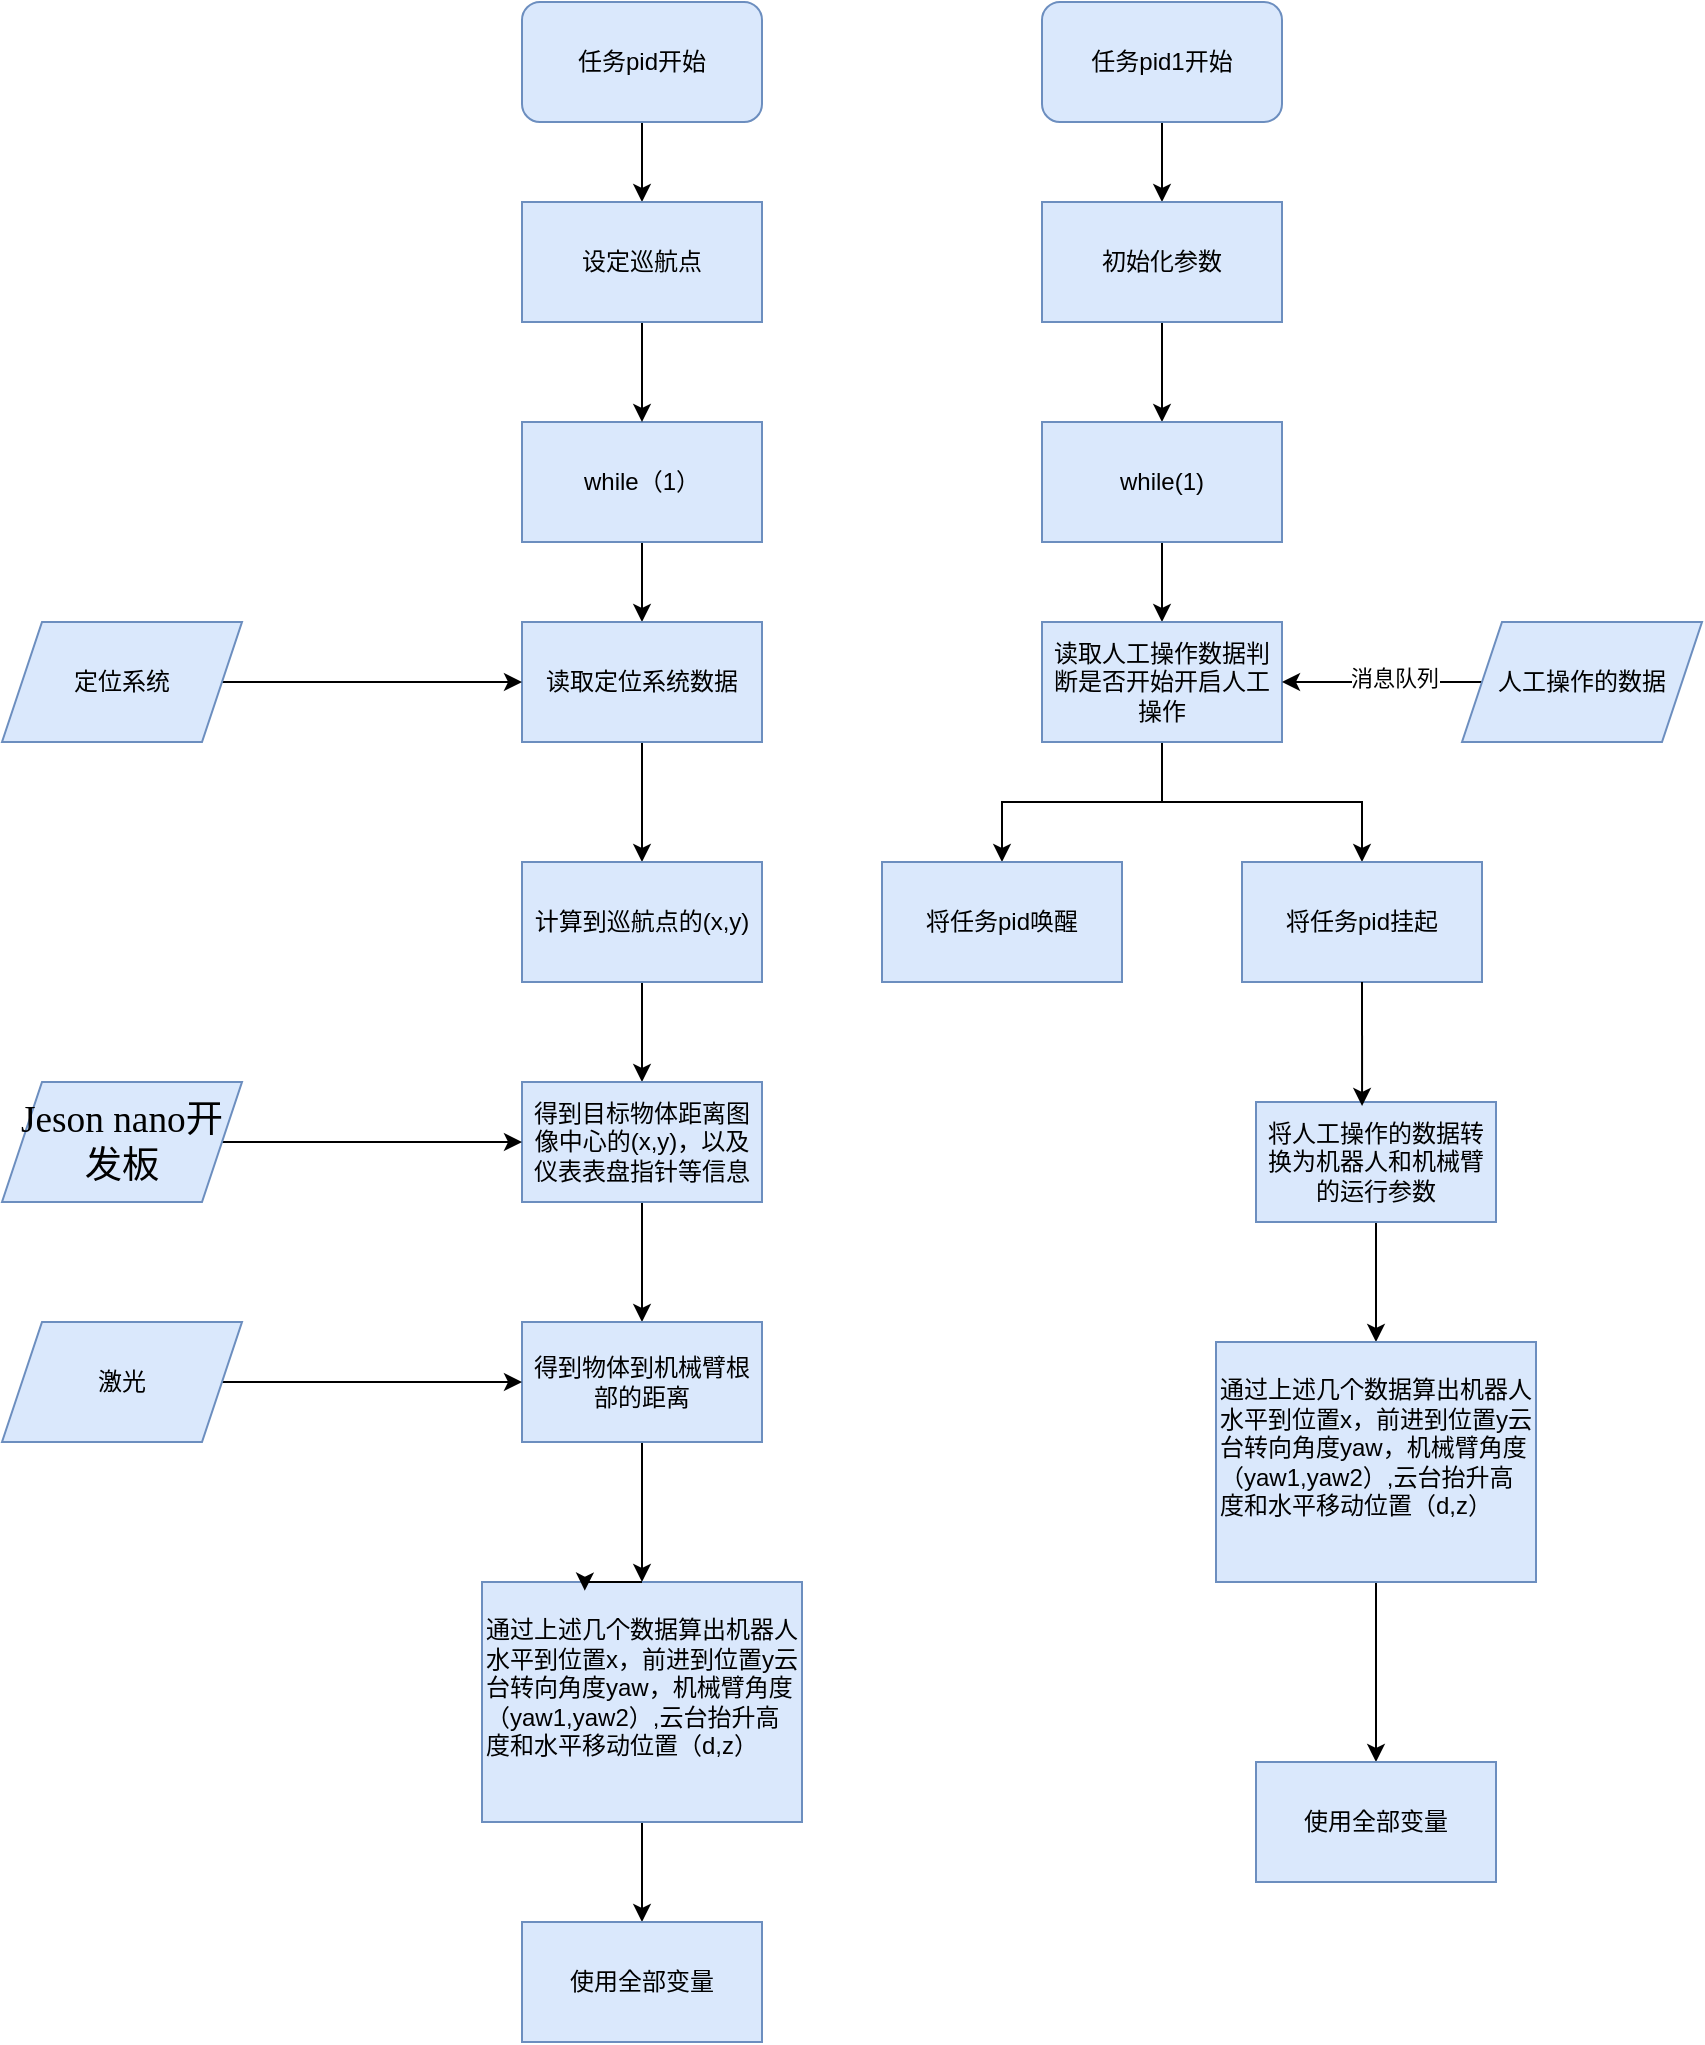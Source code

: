 <mxfile version="24.7.8">
  <diagram name="第 1 页" id="bchzMXBKdoXpEJhsdHGe">
    <mxGraphModel dx="1434" dy="772" grid="1" gridSize="10" guides="1" tooltips="1" connect="1" arrows="1" fold="1" page="1" pageScale="1" pageWidth="827" pageHeight="1169" math="0" shadow="0">
      <root>
        <mxCell id="0" />
        <mxCell id="1" parent="0" />
        <mxCell id="8wG0d53G8o30gV3stpHx-11" style="edgeStyle=orthogonalEdgeStyle;rounded=0;orthogonalLoop=1;jettySize=auto;html=1;exitX=0.5;exitY=1;exitDx=0;exitDy=0;entryX=0.5;entryY=0;entryDx=0;entryDy=0;" edge="1" parent="1" source="8wG0d53G8o30gV3stpHx-2" target="8wG0d53G8o30gV3stpHx-10">
          <mxGeometry relative="1" as="geometry" />
        </mxCell>
        <mxCell id="8wG0d53G8o30gV3stpHx-2" value="任务pid开始" style="rounded=1;whiteSpace=wrap;html=1;fillColor=#dae8fc;strokeColor=#6c8ebf;" vertex="1" parent="1">
          <mxGeometry x="340" y="20" width="120" height="60" as="geometry" />
        </mxCell>
        <mxCell id="8wG0d53G8o30gV3stpHx-17" style="edgeStyle=orthogonalEdgeStyle;rounded=0;orthogonalLoop=1;jettySize=auto;html=1;exitX=0.5;exitY=1;exitDx=0;exitDy=0;entryX=0.5;entryY=0;entryDx=0;entryDy=0;" edge="1" parent="1" source="8wG0d53G8o30gV3stpHx-3" target="8wG0d53G8o30gV3stpHx-6">
          <mxGeometry relative="1" as="geometry" />
        </mxCell>
        <mxCell id="8wG0d53G8o30gV3stpHx-3" value="while（1）" style="rounded=0;whiteSpace=wrap;html=1;fillColor=#dae8fc;strokeColor=#6c8ebf;" vertex="1" parent="1">
          <mxGeometry x="340" y="230" width="120" height="60" as="geometry" />
        </mxCell>
        <mxCell id="8wG0d53G8o30gV3stpHx-13" style="edgeStyle=orthogonalEdgeStyle;rounded=0;orthogonalLoop=1;jettySize=auto;html=1;exitX=0.5;exitY=1;exitDx=0;exitDy=0;entryX=0.5;entryY=0;entryDx=0;entryDy=0;" edge="1" parent="1" source="8wG0d53G8o30gV3stpHx-6" target="8wG0d53G8o30gV3stpHx-9">
          <mxGeometry relative="1" as="geometry" />
        </mxCell>
        <mxCell id="8wG0d53G8o30gV3stpHx-6" value="读取定位系统数据" style="rounded=0;whiteSpace=wrap;html=1;fillColor=#dae8fc;strokeColor=#6c8ebf;" vertex="1" parent="1">
          <mxGeometry x="340" y="330" width="120" height="60" as="geometry" />
        </mxCell>
        <mxCell id="8wG0d53G8o30gV3stpHx-8" style="edgeStyle=orthogonalEdgeStyle;rounded=0;orthogonalLoop=1;jettySize=auto;html=1;entryX=0;entryY=0.5;entryDx=0;entryDy=0;" edge="1" parent="1" source="8wG0d53G8o30gV3stpHx-7" target="8wG0d53G8o30gV3stpHx-6">
          <mxGeometry relative="1" as="geometry" />
        </mxCell>
        <mxCell id="8wG0d53G8o30gV3stpHx-7" value="定位系统" style="shape=parallelogram;perimeter=parallelogramPerimeter;whiteSpace=wrap;html=1;fixedSize=1;fillColor=#dae8fc;strokeColor=#6c8ebf;" vertex="1" parent="1">
          <mxGeometry x="80" y="330" width="120" height="60" as="geometry" />
        </mxCell>
        <mxCell id="8wG0d53G8o30gV3stpHx-39" style="edgeStyle=orthogonalEdgeStyle;rounded=0;orthogonalLoop=1;jettySize=auto;html=1;exitX=0.5;exitY=1;exitDx=0;exitDy=0;entryX=0.5;entryY=0;entryDx=0;entryDy=0;" edge="1" parent="1" source="8wG0d53G8o30gV3stpHx-9" target="8wG0d53G8o30gV3stpHx-36">
          <mxGeometry relative="1" as="geometry" />
        </mxCell>
        <mxCell id="8wG0d53G8o30gV3stpHx-9" value="计算到巡航点的(x,y)" style="rounded=0;whiteSpace=wrap;html=1;fillColor=#dae8fc;strokeColor=#6c8ebf;" vertex="1" parent="1">
          <mxGeometry x="340" y="450" width="120" height="60" as="geometry" />
        </mxCell>
        <mxCell id="8wG0d53G8o30gV3stpHx-12" style="edgeStyle=orthogonalEdgeStyle;rounded=0;orthogonalLoop=1;jettySize=auto;html=1;exitX=0.5;exitY=1;exitDx=0;exitDy=0;entryX=0.5;entryY=0;entryDx=0;entryDy=0;" edge="1" parent="1" source="8wG0d53G8o30gV3stpHx-10" target="8wG0d53G8o30gV3stpHx-3">
          <mxGeometry relative="1" as="geometry" />
        </mxCell>
        <mxCell id="8wG0d53G8o30gV3stpHx-10" value="设定巡航点" style="rounded=0;whiteSpace=wrap;html=1;fillColor=#dae8fc;strokeColor=#6c8ebf;" vertex="1" parent="1">
          <mxGeometry x="340" y="120" width="120" height="60" as="geometry" />
        </mxCell>
        <mxCell id="8wG0d53G8o30gV3stpHx-56" style="edgeStyle=orthogonalEdgeStyle;rounded=0;orthogonalLoop=1;jettySize=auto;html=1;exitX=0.5;exitY=1;exitDx=0;exitDy=0;entryX=0.5;entryY=0;entryDx=0;entryDy=0;" edge="1" parent="1" source="8wG0d53G8o30gV3stpHx-14" target="8wG0d53G8o30gV3stpHx-15">
          <mxGeometry relative="1" as="geometry" />
        </mxCell>
        <mxCell id="8wG0d53G8o30gV3stpHx-14" value="任务pid1开始" style="rounded=1;whiteSpace=wrap;html=1;fillColor=#dae8fc;strokeColor=#6c8ebf;" vertex="1" parent="1">
          <mxGeometry x="600" y="20" width="120" height="60" as="geometry" />
        </mxCell>
        <mxCell id="8wG0d53G8o30gV3stpHx-57" style="edgeStyle=orthogonalEdgeStyle;rounded=0;orthogonalLoop=1;jettySize=auto;html=1;exitX=0.5;exitY=1;exitDx=0;exitDy=0;entryX=0.5;entryY=0;entryDx=0;entryDy=0;" edge="1" parent="1" source="8wG0d53G8o30gV3stpHx-15" target="8wG0d53G8o30gV3stpHx-16">
          <mxGeometry relative="1" as="geometry" />
        </mxCell>
        <mxCell id="8wG0d53G8o30gV3stpHx-15" value="初始化参数" style="rounded=0;whiteSpace=wrap;html=1;fillColor=#dae8fc;strokeColor=#6c8ebf;" vertex="1" parent="1">
          <mxGeometry x="600" y="120" width="120" height="60" as="geometry" />
        </mxCell>
        <mxCell id="8wG0d53G8o30gV3stpHx-28" style="edgeStyle=orthogonalEdgeStyle;rounded=0;orthogonalLoop=1;jettySize=auto;html=1;exitX=0.5;exitY=1;exitDx=0;exitDy=0;entryX=0.5;entryY=0;entryDx=0;entryDy=0;" edge="1" parent="1" source="8wG0d53G8o30gV3stpHx-16" target="8wG0d53G8o30gV3stpHx-18">
          <mxGeometry relative="1" as="geometry" />
        </mxCell>
        <mxCell id="8wG0d53G8o30gV3stpHx-16" value="while(1)" style="rounded=0;whiteSpace=wrap;html=1;fillColor=#dae8fc;strokeColor=#6c8ebf;" vertex="1" parent="1">
          <mxGeometry x="600" y="230" width="120" height="60" as="geometry" />
        </mxCell>
        <mxCell id="8wG0d53G8o30gV3stpHx-29" style="edgeStyle=orthogonalEdgeStyle;rounded=0;orthogonalLoop=1;jettySize=auto;html=1;exitX=0.5;exitY=1;exitDx=0;exitDy=0;entryX=0.5;entryY=0;entryDx=0;entryDy=0;" edge="1" parent="1" source="8wG0d53G8o30gV3stpHx-18" target="8wG0d53G8o30gV3stpHx-26">
          <mxGeometry relative="1" as="geometry" />
        </mxCell>
        <mxCell id="8wG0d53G8o30gV3stpHx-33" style="edgeStyle=orthogonalEdgeStyle;rounded=0;orthogonalLoop=1;jettySize=auto;html=1;exitX=0.5;exitY=1;exitDx=0;exitDy=0;entryX=0.5;entryY=0;entryDx=0;entryDy=0;" edge="1" parent="1" source="8wG0d53G8o30gV3stpHx-18" target="8wG0d53G8o30gV3stpHx-31">
          <mxGeometry relative="1" as="geometry" />
        </mxCell>
        <mxCell id="8wG0d53G8o30gV3stpHx-18" value="读取人工操作数据判断是否开始开启人工操作" style="rounded=0;whiteSpace=wrap;html=1;fillColor=#dae8fc;strokeColor=#6c8ebf;" vertex="1" parent="1">
          <mxGeometry x="600" y="330" width="120" height="60" as="geometry" />
        </mxCell>
        <mxCell id="8wG0d53G8o30gV3stpHx-25" style="edgeStyle=orthogonalEdgeStyle;rounded=0;orthogonalLoop=1;jettySize=auto;html=1;exitX=0;exitY=0.5;exitDx=0;exitDy=0;entryX=1;entryY=0.5;entryDx=0;entryDy=0;" edge="1" parent="1" source="8wG0d53G8o30gV3stpHx-24" target="8wG0d53G8o30gV3stpHx-18">
          <mxGeometry relative="1" as="geometry" />
        </mxCell>
        <mxCell id="8wG0d53G8o30gV3stpHx-27" value="消息队列" style="edgeLabel;html=1;align=center;verticalAlign=middle;resizable=0;points=[];" vertex="1" connectable="0" parent="8wG0d53G8o30gV3stpHx-25">
          <mxGeometry x="-0.12" y="-2" relative="1" as="geometry">
            <mxPoint as="offset" />
          </mxGeometry>
        </mxCell>
        <mxCell id="8wG0d53G8o30gV3stpHx-24" value="人工操作的数据" style="shape=parallelogram;perimeter=parallelogramPerimeter;whiteSpace=wrap;html=1;fixedSize=1;fillColor=#dae8fc;strokeColor=#6c8ebf;" vertex="1" parent="1">
          <mxGeometry x="810" y="330" width="120" height="60" as="geometry" />
        </mxCell>
        <mxCell id="8wG0d53G8o30gV3stpHx-26" value="将任务pid挂起" style="rounded=0;whiteSpace=wrap;html=1;fillColor=#dae8fc;strokeColor=#6c8ebf;" vertex="1" parent="1">
          <mxGeometry x="700" y="450" width="120" height="60" as="geometry" />
        </mxCell>
        <mxCell id="8wG0d53G8o30gV3stpHx-31" value="将任务pid唤醒" style="rounded=0;whiteSpace=wrap;html=1;fillColor=#dae8fc;strokeColor=#6c8ebf;" vertex="1" parent="1">
          <mxGeometry x="520" y="450" width="120" height="60" as="geometry" />
        </mxCell>
        <mxCell id="8wG0d53G8o30gV3stpHx-53" style="edgeStyle=orthogonalEdgeStyle;rounded=0;orthogonalLoop=1;jettySize=auto;html=1;exitX=0.5;exitY=1;exitDx=0;exitDy=0;entryX=0.5;entryY=0;entryDx=0;entryDy=0;" edge="1" parent="1" source="8wG0d53G8o30gV3stpHx-34" target="8wG0d53G8o30gV3stpHx-52">
          <mxGeometry relative="1" as="geometry" />
        </mxCell>
        <mxCell id="8wG0d53G8o30gV3stpHx-34" value="将人工操作的数据转换为机器人和机械臂的运行参数" style="rounded=0;whiteSpace=wrap;html=1;fillColor=#dae8fc;strokeColor=#6c8ebf;" vertex="1" parent="1">
          <mxGeometry x="707" y="570" width="120" height="60" as="geometry" />
        </mxCell>
        <mxCell id="8wG0d53G8o30gV3stpHx-35" style="edgeStyle=orthogonalEdgeStyle;rounded=0;orthogonalLoop=1;jettySize=auto;html=1;exitX=0.5;exitY=1;exitDx=0;exitDy=0;entryX=0.442;entryY=0.033;entryDx=0;entryDy=0;entryPerimeter=0;" edge="1" parent="1" source="8wG0d53G8o30gV3stpHx-26" target="8wG0d53G8o30gV3stpHx-34">
          <mxGeometry relative="1" as="geometry" />
        </mxCell>
        <mxCell id="8wG0d53G8o30gV3stpHx-43" style="edgeStyle=orthogonalEdgeStyle;rounded=0;orthogonalLoop=1;jettySize=auto;html=1;exitX=0.5;exitY=1;exitDx=0;exitDy=0;entryX=0.5;entryY=0;entryDx=0;entryDy=0;" edge="1" parent="1" source="8wG0d53G8o30gV3stpHx-36" target="8wG0d53G8o30gV3stpHx-40">
          <mxGeometry relative="1" as="geometry" />
        </mxCell>
        <mxCell id="8wG0d53G8o30gV3stpHx-36" value="得到目标物体距离图像中心的(x,y)，以及仪表表盘指针等信息" style="rounded=0;whiteSpace=wrap;html=1;fillColor=#dae8fc;strokeColor=#6c8ebf;" vertex="1" parent="1">
          <mxGeometry x="340" y="560" width="120" height="60" as="geometry" />
        </mxCell>
        <mxCell id="8wG0d53G8o30gV3stpHx-38" style="edgeStyle=orthogonalEdgeStyle;rounded=0;orthogonalLoop=1;jettySize=auto;html=1;entryX=0;entryY=0.5;entryDx=0;entryDy=0;" edge="1" parent="1" source="8wG0d53G8o30gV3stpHx-37" target="8wG0d53G8o30gV3stpHx-36">
          <mxGeometry relative="1" as="geometry" />
        </mxCell>
        <mxCell id="8wG0d53G8o30gV3stpHx-37" value="&lt;span style=&quot;font-size: 14pt; font-family: 等线;&quot;&gt;Jeson&lt;/span&gt;&lt;span style=&quot;font-size: 14pt; font-family: 等线;&quot;&gt; nano开发板&lt;/span&gt;" style="shape=parallelogram;perimeter=parallelogramPerimeter;whiteSpace=wrap;html=1;fixedSize=1;fillColor=#dae8fc;strokeColor=#6c8ebf;" vertex="1" parent="1">
          <mxGeometry x="80" y="560" width="120" height="60" as="geometry" />
        </mxCell>
        <mxCell id="8wG0d53G8o30gV3stpHx-45" style="edgeStyle=orthogonalEdgeStyle;rounded=0;orthogonalLoop=1;jettySize=auto;html=1;exitX=0.5;exitY=1;exitDx=0;exitDy=0;entryX=0.5;entryY=0;entryDx=0;entryDy=0;" edge="1" parent="1" source="8wG0d53G8o30gV3stpHx-40" target="8wG0d53G8o30gV3stpHx-44">
          <mxGeometry relative="1" as="geometry" />
        </mxCell>
        <mxCell id="8wG0d53G8o30gV3stpHx-40" value="得到物体到机械臂根部的距离" style="rounded=0;whiteSpace=wrap;html=1;fillColor=#dae8fc;strokeColor=#6c8ebf;" vertex="1" parent="1">
          <mxGeometry x="340" y="680" width="120" height="60" as="geometry" />
        </mxCell>
        <mxCell id="8wG0d53G8o30gV3stpHx-42" style="edgeStyle=orthogonalEdgeStyle;rounded=0;orthogonalLoop=1;jettySize=auto;html=1;exitX=1;exitY=0.5;exitDx=0;exitDy=0;entryX=0;entryY=0.5;entryDx=0;entryDy=0;" edge="1" parent="1" source="8wG0d53G8o30gV3stpHx-41" target="8wG0d53G8o30gV3stpHx-40">
          <mxGeometry relative="1" as="geometry" />
        </mxCell>
        <mxCell id="8wG0d53G8o30gV3stpHx-41" value="激光" style="shape=parallelogram;perimeter=parallelogramPerimeter;whiteSpace=wrap;html=1;fixedSize=1;fillColor=#dae8fc;strokeColor=#6c8ebf;" vertex="1" parent="1">
          <mxGeometry x="80" y="680" width="120" height="60" as="geometry" />
        </mxCell>
        <mxCell id="8wG0d53G8o30gV3stpHx-50" style="edgeStyle=orthogonalEdgeStyle;rounded=0;orthogonalLoop=1;jettySize=auto;html=1;exitX=0.5;exitY=1;exitDx=0;exitDy=0;entryX=0.5;entryY=0;entryDx=0;entryDy=0;" edge="1" parent="1" source="8wG0d53G8o30gV3stpHx-44" target="8wG0d53G8o30gV3stpHx-49">
          <mxGeometry relative="1" as="geometry" />
        </mxCell>
        <mxCell id="8wG0d53G8o30gV3stpHx-44" value="通过上述几个数据算出机器人水平到位置x，前进到位置y&lt;span style=&quot;background-color: initial;&quot;&gt;云台转向角度yaw，机械臂角度（yaw1,yaw2）,云台抬升高度和水平移动位置（d,z）&lt;/span&gt;&lt;div&gt;&lt;br&gt;&lt;/div&gt;" style="rounded=0;whiteSpace=wrap;html=1;align=left;fillColor=#dae8fc;strokeColor=#6c8ebf;" vertex="1" parent="1">
          <mxGeometry x="320" y="810" width="160" height="120" as="geometry" />
        </mxCell>
        <mxCell id="8wG0d53G8o30gV3stpHx-49" value="使用全部变量" style="rounded=0;whiteSpace=wrap;html=1;fillColor=#dae8fc;strokeColor=#6c8ebf;" vertex="1" parent="1">
          <mxGeometry x="340" y="980" width="120" height="60" as="geometry" />
        </mxCell>
        <mxCell id="8wG0d53G8o30gV3stpHx-51" style="edgeStyle=orthogonalEdgeStyle;rounded=0;orthogonalLoop=1;jettySize=auto;html=1;exitX=0.5;exitY=0;exitDx=0;exitDy=0;entryX=0.321;entryY=0.036;entryDx=0;entryDy=0;entryPerimeter=0;" edge="1" parent="1" source="8wG0d53G8o30gV3stpHx-44" target="8wG0d53G8o30gV3stpHx-44">
          <mxGeometry relative="1" as="geometry" />
        </mxCell>
        <mxCell id="8wG0d53G8o30gV3stpHx-55" style="edgeStyle=orthogonalEdgeStyle;rounded=0;orthogonalLoop=1;jettySize=auto;html=1;exitX=0.5;exitY=1;exitDx=0;exitDy=0;entryX=0.5;entryY=0;entryDx=0;entryDy=0;" edge="1" parent="1" source="8wG0d53G8o30gV3stpHx-52" target="8wG0d53G8o30gV3stpHx-54">
          <mxGeometry relative="1" as="geometry" />
        </mxCell>
        <mxCell id="8wG0d53G8o30gV3stpHx-52" value="通过上述几个数据算出机器人水平到位置x，前进到位置y&lt;span style=&quot;background-color: initial;&quot;&gt;云台转向角度yaw，机械臂角度（yaw1,yaw2）,云台抬升高度和水平移动位置（d,z）&lt;/span&gt;&lt;div&gt;&lt;br&gt;&lt;/div&gt;" style="rounded=0;whiteSpace=wrap;html=1;align=left;fillColor=#dae8fc;strokeColor=#6c8ebf;" vertex="1" parent="1">
          <mxGeometry x="687" y="690" width="160" height="120" as="geometry" />
        </mxCell>
        <mxCell id="8wG0d53G8o30gV3stpHx-54" value="使用全部变量" style="rounded=0;whiteSpace=wrap;html=1;fillColor=#dae8fc;strokeColor=#6c8ebf;" vertex="1" parent="1">
          <mxGeometry x="707" y="900" width="120" height="60" as="geometry" />
        </mxCell>
      </root>
    </mxGraphModel>
  </diagram>
</mxfile>
